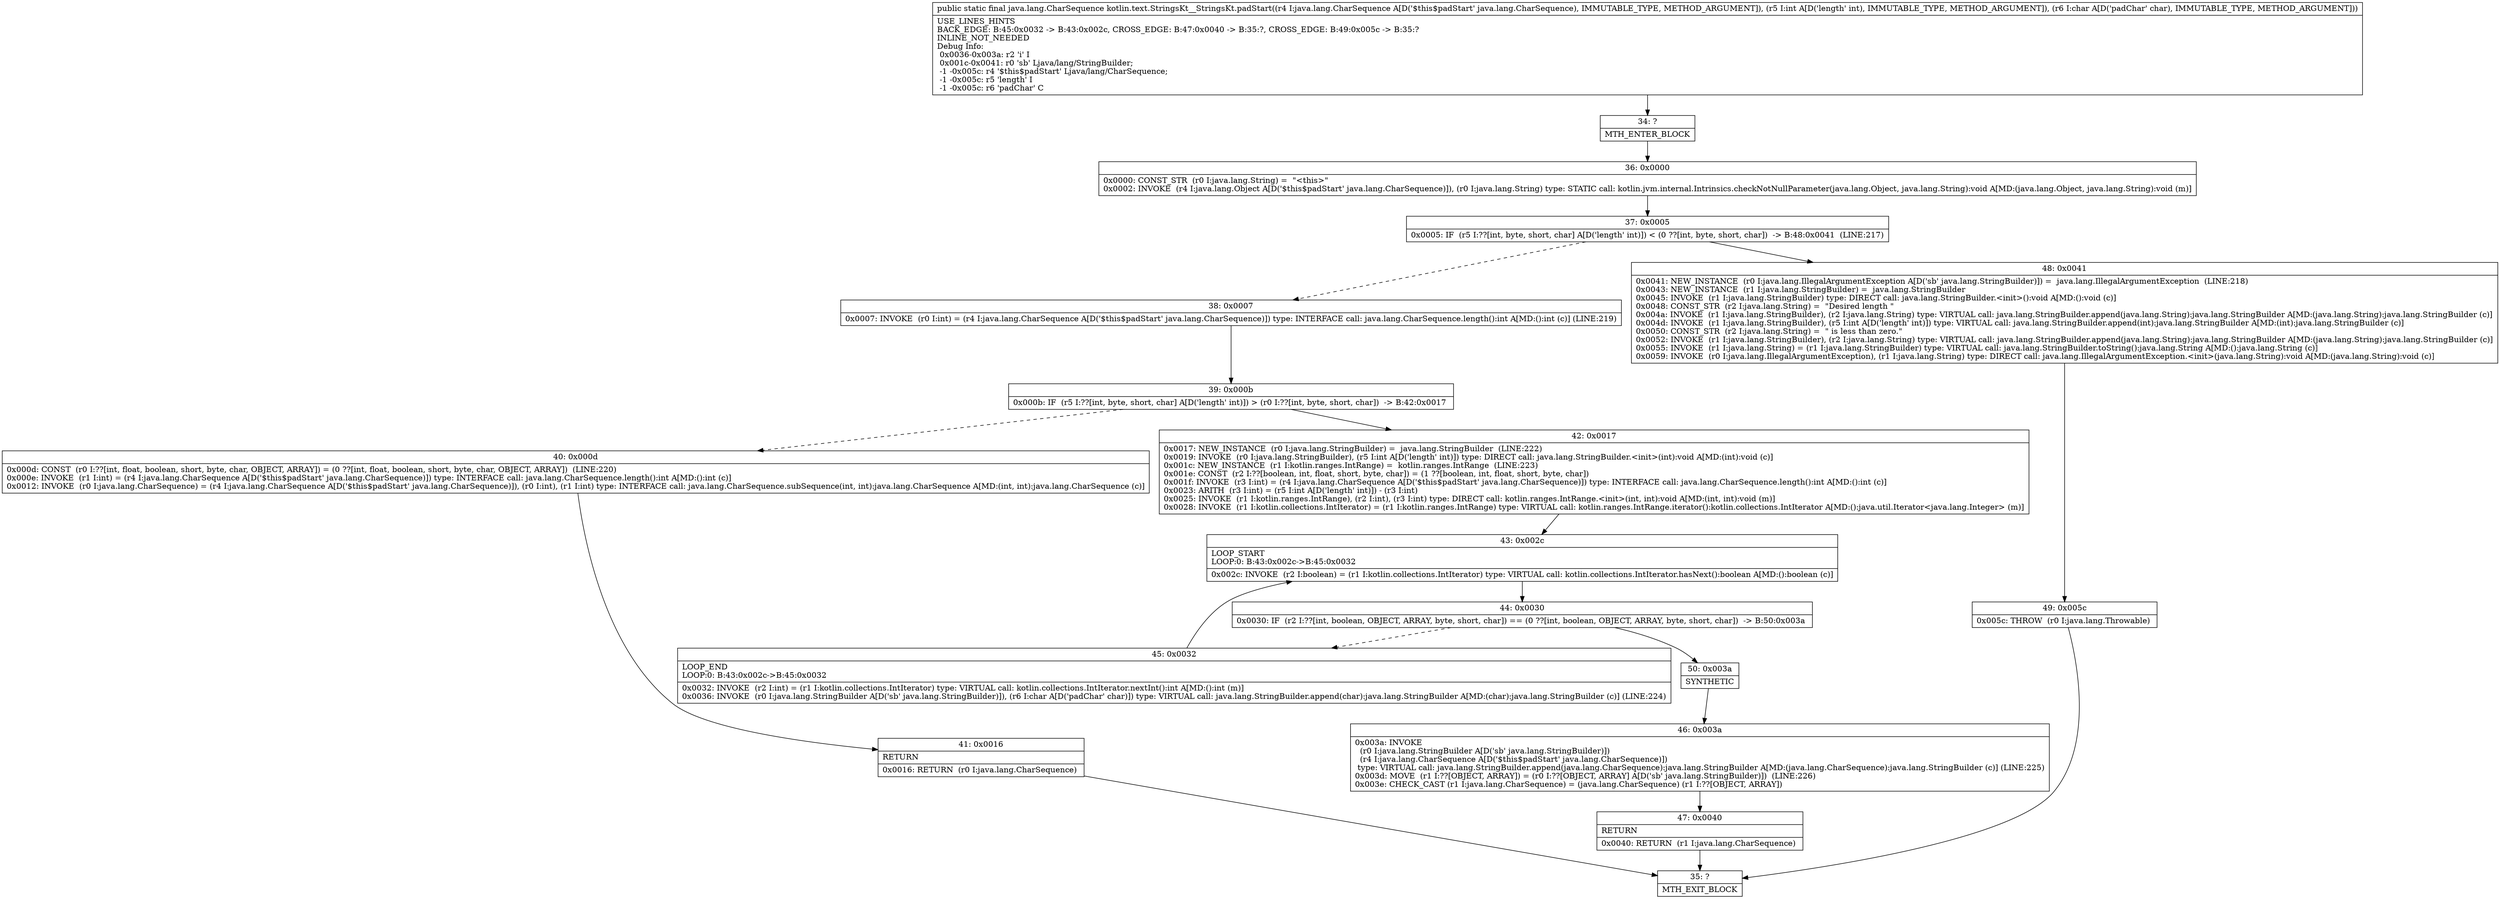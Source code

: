 digraph "CFG forkotlin.text.StringsKt__StringsKt.padStart(Ljava\/lang\/CharSequence;IC)Ljava\/lang\/CharSequence;" {
Node_34 [shape=record,label="{34\:\ ?|MTH_ENTER_BLOCK\l}"];
Node_36 [shape=record,label="{36\:\ 0x0000|0x0000: CONST_STR  (r0 I:java.lang.String) =  \"\<this\>\" \l0x0002: INVOKE  (r4 I:java.lang.Object A[D('$this$padStart' java.lang.CharSequence)]), (r0 I:java.lang.String) type: STATIC call: kotlin.jvm.internal.Intrinsics.checkNotNullParameter(java.lang.Object, java.lang.String):void A[MD:(java.lang.Object, java.lang.String):void (m)]\l}"];
Node_37 [shape=record,label="{37\:\ 0x0005|0x0005: IF  (r5 I:??[int, byte, short, char] A[D('length' int)]) \< (0 ??[int, byte, short, char])  \-\> B:48:0x0041  (LINE:217)\l}"];
Node_38 [shape=record,label="{38\:\ 0x0007|0x0007: INVOKE  (r0 I:int) = (r4 I:java.lang.CharSequence A[D('$this$padStart' java.lang.CharSequence)]) type: INTERFACE call: java.lang.CharSequence.length():int A[MD:():int (c)] (LINE:219)\l}"];
Node_39 [shape=record,label="{39\:\ 0x000b|0x000b: IF  (r5 I:??[int, byte, short, char] A[D('length' int)]) \> (r0 I:??[int, byte, short, char])  \-\> B:42:0x0017 \l}"];
Node_40 [shape=record,label="{40\:\ 0x000d|0x000d: CONST  (r0 I:??[int, float, boolean, short, byte, char, OBJECT, ARRAY]) = (0 ??[int, float, boolean, short, byte, char, OBJECT, ARRAY])  (LINE:220)\l0x000e: INVOKE  (r1 I:int) = (r4 I:java.lang.CharSequence A[D('$this$padStart' java.lang.CharSequence)]) type: INTERFACE call: java.lang.CharSequence.length():int A[MD:():int (c)]\l0x0012: INVOKE  (r0 I:java.lang.CharSequence) = (r4 I:java.lang.CharSequence A[D('$this$padStart' java.lang.CharSequence)]), (r0 I:int), (r1 I:int) type: INTERFACE call: java.lang.CharSequence.subSequence(int, int):java.lang.CharSequence A[MD:(int, int):java.lang.CharSequence (c)]\l}"];
Node_41 [shape=record,label="{41\:\ 0x0016|RETURN\l|0x0016: RETURN  (r0 I:java.lang.CharSequence) \l}"];
Node_35 [shape=record,label="{35\:\ ?|MTH_EXIT_BLOCK\l}"];
Node_42 [shape=record,label="{42\:\ 0x0017|0x0017: NEW_INSTANCE  (r0 I:java.lang.StringBuilder) =  java.lang.StringBuilder  (LINE:222)\l0x0019: INVOKE  (r0 I:java.lang.StringBuilder), (r5 I:int A[D('length' int)]) type: DIRECT call: java.lang.StringBuilder.\<init\>(int):void A[MD:(int):void (c)]\l0x001c: NEW_INSTANCE  (r1 I:kotlin.ranges.IntRange) =  kotlin.ranges.IntRange  (LINE:223)\l0x001e: CONST  (r2 I:??[boolean, int, float, short, byte, char]) = (1 ??[boolean, int, float, short, byte, char]) \l0x001f: INVOKE  (r3 I:int) = (r4 I:java.lang.CharSequence A[D('$this$padStart' java.lang.CharSequence)]) type: INTERFACE call: java.lang.CharSequence.length():int A[MD:():int (c)]\l0x0023: ARITH  (r3 I:int) = (r5 I:int A[D('length' int)]) \- (r3 I:int) \l0x0025: INVOKE  (r1 I:kotlin.ranges.IntRange), (r2 I:int), (r3 I:int) type: DIRECT call: kotlin.ranges.IntRange.\<init\>(int, int):void A[MD:(int, int):void (m)]\l0x0028: INVOKE  (r1 I:kotlin.collections.IntIterator) = (r1 I:kotlin.ranges.IntRange) type: VIRTUAL call: kotlin.ranges.IntRange.iterator():kotlin.collections.IntIterator A[MD:():java.util.Iterator\<java.lang.Integer\> (m)]\l}"];
Node_43 [shape=record,label="{43\:\ 0x002c|LOOP_START\lLOOP:0: B:43:0x002c\-\>B:45:0x0032\l|0x002c: INVOKE  (r2 I:boolean) = (r1 I:kotlin.collections.IntIterator) type: VIRTUAL call: kotlin.collections.IntIterator.hasNext():boolean A[MD:():boolean (c)]\l}"];
Node_44 [shape=record,label="{44\:\ 0x0030|0x0030: IF  (r2 I:??[int, boolean, OBJECT, ARRAY, byte, short, char]) == (0 ??[int, boolean, OBJECT, ARRAY, byte, short, char])  \-\> B:50:0x003a \l}"];
Node_45 [shape=record,label="{45\:\ 0x0032|LOOP_END\lLOOP:0: B:43:0x002c\-\>B:45:0x0032\l|0x0032: INVOKE  (r2 I:int) = (r1 I:kotlin.collections.IntIterator) type: VIRTUAL call: kotlin.collections.IntIterator.nextInt():int A[MD:():int (m)]\l0x0036: INVOKE  (r0 I:java.lang.StringBuilder A[D('sb' java.lang.StringBuilder)]), (r6 I:char A[D('padChar' char)]) type: VIRTUAL call: java.lang.StringBuilder.append(char):java.lang.StringBuilder A[MD:(char):java.lang.StringBuilder (c)] (LINE:224)\l}"];
Node_50 [shape=record,label="{50\:\ 0x003a|SYNTHETIC\l}"];
Node_46 [shape=record,label="{46\:\ 0x003a|0x003a: INVOKE  \l  (r0 I:java.lang.StringBuilder A[D('sb' java.lang.StringBuilder)])\l  (r4 I:java.lang.CharSequence A[D('$this$padStart' java.lang.CharSequence)])\l type: VIRTUAL call: java.lang.StringBuilder.append(java.lang.CharSequence):java.lang.StringBuilder A[MD:(java.lang.CharSequence):java.lang.StringBuilder (c)] (LINE:225)\l0x003d: MOVE  (r1 I:??[OBJECT, ARRAY]) = (r0 I:??[OBJECT, ARRAY] A[D('sb' java.lang.StringBuilder)])  (LINE:226)\l0x003e: CHECK_CAST (r1 I:java.lang.CharSequence) = (java.lang.CharSequence) (r1 I:??[OBJECT, ARRAY]) \l}"];
Node_47 [shape=record,label="{47\:\ 0x0040|RETURN\l|0x0040: RETURN  (r1 I:java.lang.CharSequence) \l}"];
Node_48 [shape=record,label="{48\:\ 0x0041|0x0041: NEW_INSTANCE  (r0 I:java.lang.IllegalArgumentException A[D('sb' java.lang.StringBuilder)]) =  java.lang.IllegalArgumentException  (LINE:218)\l0x0043: NEW_INSTANCE  (r1 I:java.lang.StringBuilder) =  java.lang.StringBuilder \l0x0045: INVOKE  (r1 I:java.lang.StringBuilder) type: DIRECT call: java.lang.StringBuilder.\<init\>():void A[MD:():void (c)]\l0x0048: CONST_STR  (r2 I:java.lang.String) =  \"Desired length \" \l0x004a: INVOKE  (r1 I:java.lang.StringBuilder), (r2 I:java.lang.String) type: VIRTUAL call: java.lang.StringBuilder.append(java.lang.String):java.lang.StringBuilder A[MD:(java.lang.String):java.lang.StringBuilder (c)]\l0x004d: INVOKE  (r1 I:java.lang.StringBuilder), (r5 I:int A[D('length' int)]) type: VIRTUAL call: java.lang.StringBuilder.append(int):java.lang.StringBuilder A[MD:(int):java.lang.StringBuilder (c)]\l0x0050: CONST_STR  (r2 I:java.lang.String) =  \" is less than zero.\" \l0x0052: INVOKE  (r1 I:java.lang.StringBuilder), (r2 I:java.lang.String) type: VIRTUAL call: java.lang.StringBuilder.append(java.lang.String):java.lang.StringBuilder A[MD:(java.lang.String):java.lang.StringBuilder (c)]\l0x0055: INVOKE  (r1 I:java.lang.String) = (r1 I:java.lang.StringBuilder) type: VIRTUAL call: java.lang.StringBuilder.toString():java.lang.String A[MD:():java.lang.String (c)]\l0x0059: INVOKE  (r0 I:java.lang.IllegalArgumentException), (r1 I:java.lang.String) type: DIRECT call: java.lang.IllegalArgumentException.\<init\>(java.lang.String):void A[MD:(java.lang.String):void (c)]\l}"];
Node_49 [shape=record,label="{49\:\ 0x005c|0x005c: THROW  (r0 I:java.lang.Throwable) \l}"];
MethodNode[shape=record,label="{public static final java.lang.CharSequence kotlin.text.StringsKt__StringsKt.padStart((r4 I:java.lang.CharSequence A[D('$this$padStart' java.lang.CharSequence), IMMUTABLE_TYPE, METHOD_ARGUMENT]), (r5 I:int A[D('length' int), IMMUTABLE_TYPE, METHOD_ARGUMENT]), (r6 I:char A[D('padChar' char), IMMUTABLE_TYPE, METHOD_ARGUMENT]))  | USE_LINES_HINTS\lBACK_EDGE: B:45:0x0032 \-\> B:43:0x002c, CROSS_EDGE: B:47:0x0040 \-\> B:35:?, CROSS_EDGE: B:49:0x005c \-\> B:35:?\lINLINE_NOT_NEEDED\lDebug Info:\l  0x0036\-0x003a: r2 'i' I\l  0x001c\-0x0041: r0 'sb' Ljava\/lang\/StringBuilder;\l  \-1 \-0x005c: r4 '$this$padStart' Ljava\/lang\/CharSequence;\l  \-1 \-0x005c: r5 'length' I\l  \-1 \-0x005c: r6 'padChar' C\l}"];
MethodNode -> Node_34;Node_34 -> Node_36;
Node_36 -> Node_37;
Node_37 -> Node_38[style=dashed];
Node_37 -> Node_48;
Node_38 -> Node_39;
Node_39 -> Node_40[style=dashed];
Node_39 -> Node_42;
Node_40 -> Node_41;
Node_41 -> Node_35;
Node_42 -> Node_43;
Node_43 -> Node_44;
Node_44 -> Node_45[style=dashed];
Node_44 -> Node_50;
Node_45 -> Node_43;
Node_50 -> Node_46;
Node_46 -> Node_47;
Node_47 -> Node_35;
Node_48 -> Node_49;
Node_49 -> Node_35;
}

